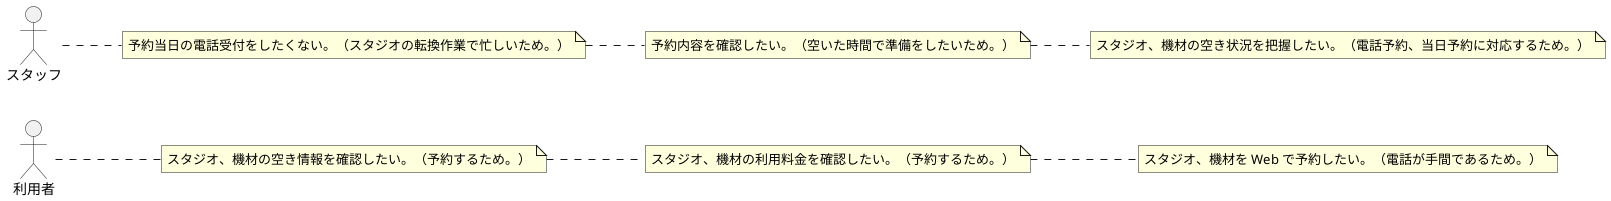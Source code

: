 @startuml RequirementModel

left to right direction

actor 利用者
note right : スタジオ、機材の空き情報を確認したい。（予約するため。）
actor 利用者
note right : スタジオ、機材の利用料金を確認したい。（予約するため。）
actor 利用者
note right : スタジオ、機材を Web で予約したい。（電話が手間であるため。）

actor スタッフ
note right : 予約当日の電話受付をしたくない。（スタジオの転換作業で忙しいため。）
actor スタッフ
note right : 予約内容を確認したい。（空いた時間で準備をしたいため。）
actor スタッフ
note right : スタジオ、機材の空き状況を把握したい。（電話予約、当日予約に対応するため。）

@enduml
